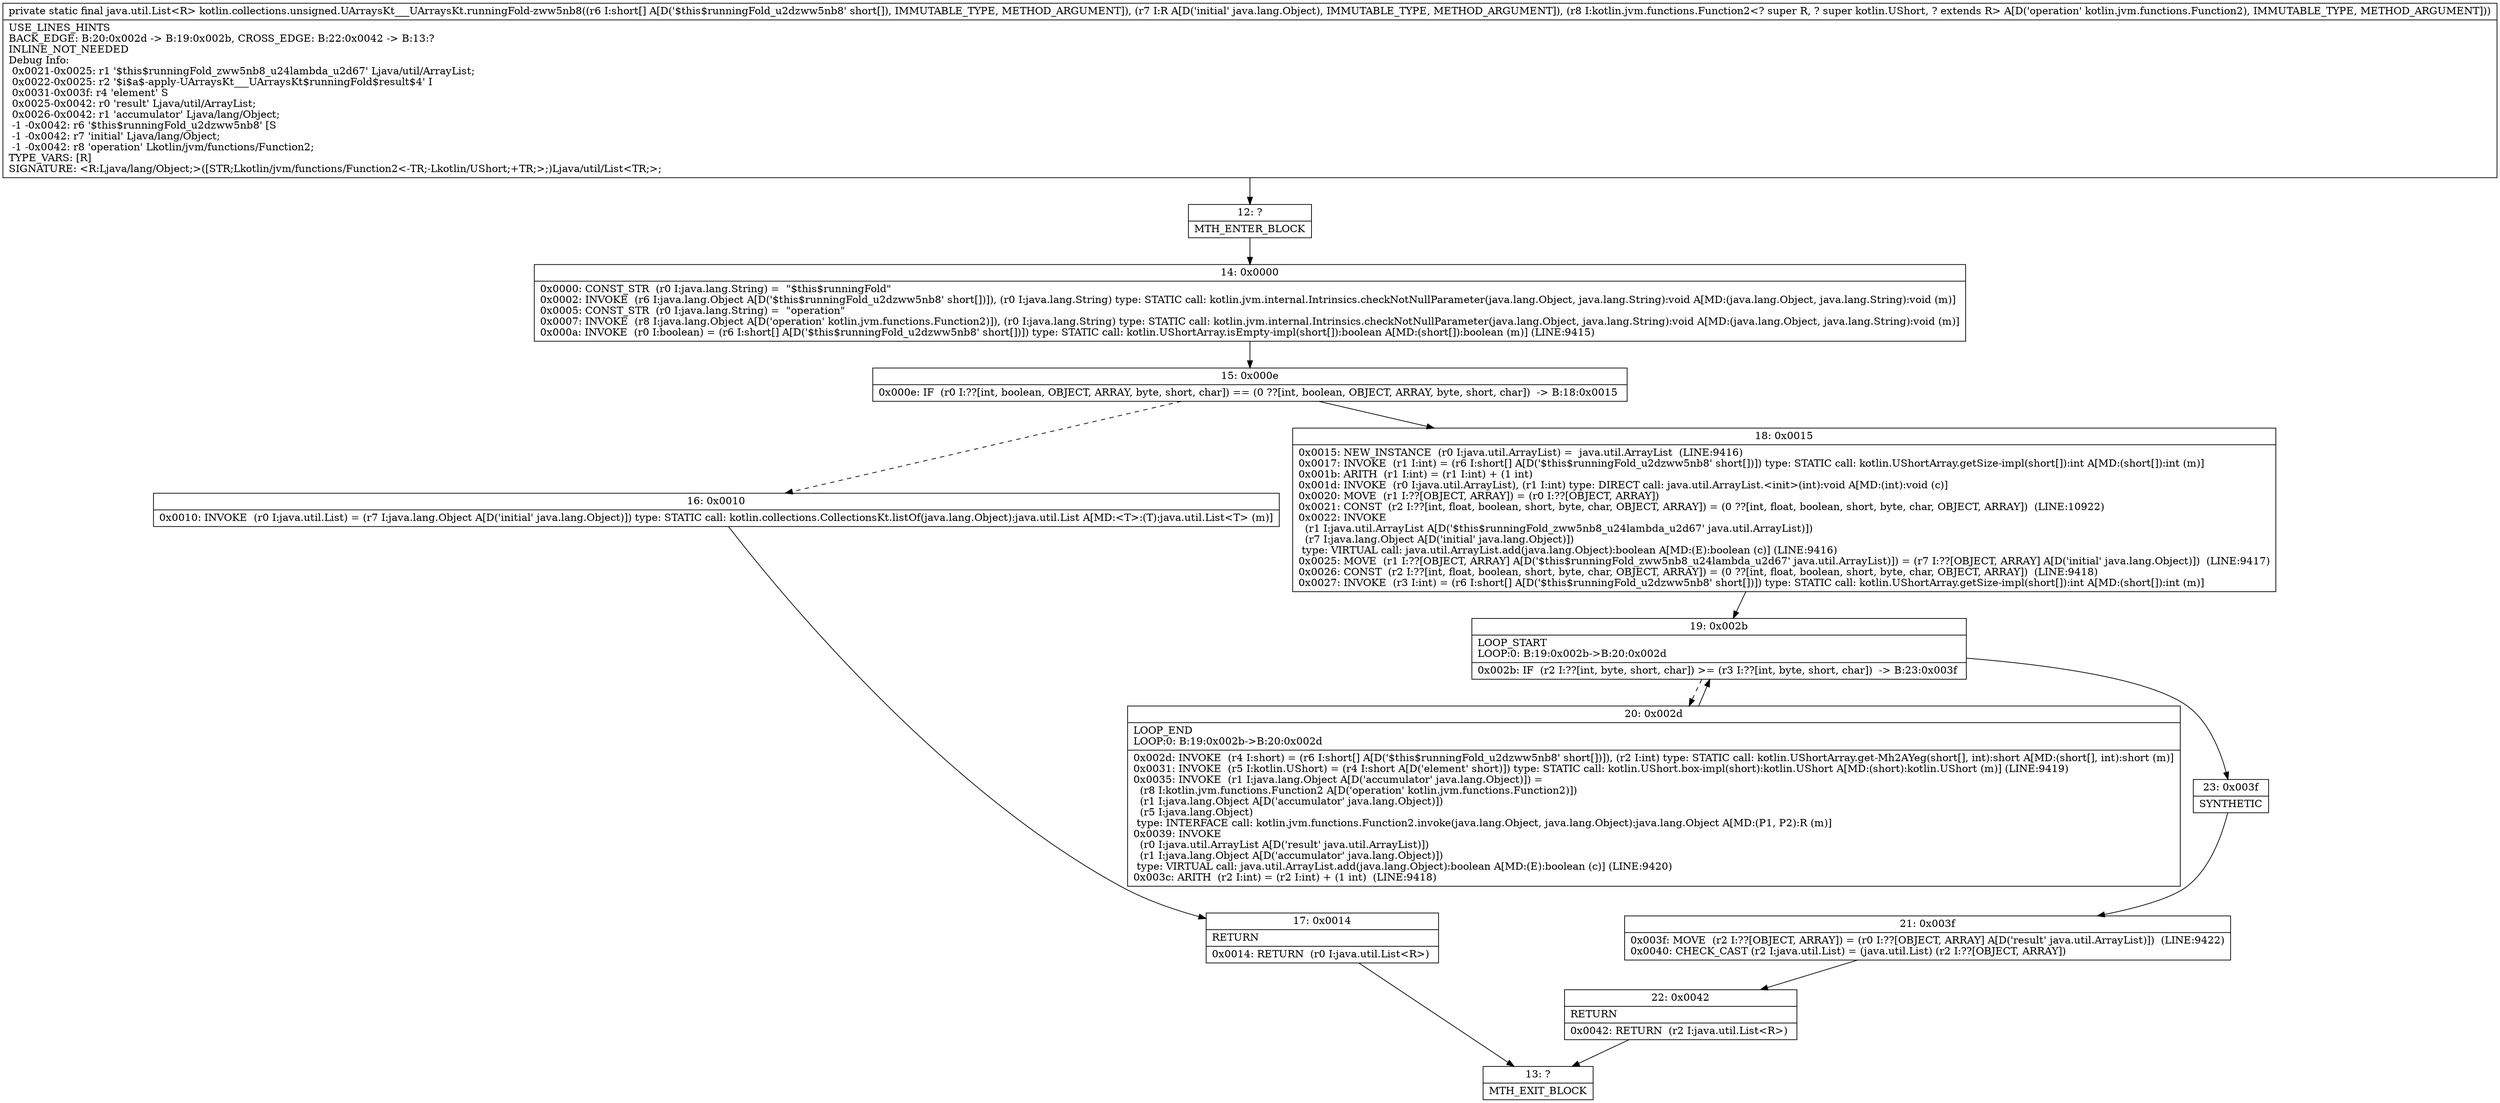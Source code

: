 digraph "CFG forkotlin.collections.unsigned.UArraysKt___UArraysKt.runningFold\-zww5nb8([SLjava\/lang\/Object;Lkotlin\/jvm\/functions\/Function2;)Ljava\/util\/List;" {
Node_12 [shape=record,label="{12\:\ ?|MTH_ENTER_BLOCK\l}"];
Node_14 [shape=record,label="{14\:\ 0x0000|0x0000: CONST_STR  (r0 I:java.lang.String) =  \"$this$runningFold\" \l0x0002: INVOKE  (r6 I:java.lang.Object A[D('$this$runningFold_u2dzww5nb8' short[])]), (r0 I:java.lang.String) type: STATIC call: kotlin.jvm.internal.Intrinsics.checkNotNullParameter(java.lang.Object, java.lang.String):void A[MD:(java.lang.Object, java.lang.String):void (m)]\l0x0005: CONST_STR  (r0 I:java.lang.String) =  \"operation\" \l0x0007: INVOKE  (r8 I:java.lang.Object A[D('operation' kotlin.jvm.functions.Function2)]), (r0 I:java.lang.String) type: STATIC call: kotlin.jvm.internal.Intrinsics.checkNotNullParameter(java.lang.Object, java.lang.String):void A[MD:(java.lang.Object, java.lang.String):void (m)]\l0x000a: INVOKE  (r0 I:boolean) = (r6 I:short[] A[D('$this$runningFold_u2dzww5nb8' short[])]) type: STATIC call: kotlin.UShortArray.isEmpty\-impl(short[]):boolean A[MD:(short[]):boolean (m)] (LINE:9415)\l}"];
Node_15 [shape=record,label="{15\:\ 0x000e|0x000e: IF  (r0 I:??[int, boolean, OBJECT, ARRAY, byte, short, char]) == (0 ??[int, boolean, OBJECT, ARRAY, byte, short, char])  \-\> B:18:0x0015 \l}"];
Node_16 [shape=record,label="{16\:\ 0x0010|0x0010: INVOKE  (r0 I:java.util.List) = (r7 I:java.lang.Object A[D('initial' java.lang.Object)]) type: STATIC call: kotlin.collections.CollectionsKt.listOf(java.lang.Object):java.util.List A[MD:\<T\>:(T):java.util.List\<T\> (m)]\l}"];
Node_17 [shape=record,label="{17\:\ 0x0014|RETURN\l|0x0014: RETURN  (r0 I:java.util.List\<R\>) \l}"];
Node_13 [shape=record,label="{13\:\ ?|MTH_EXIT_BLOCK\l}"];
Node_18 [shape=record,label="{18\:\ 0x0015|0x0015: NEW_INSTANCE  (r0 I:java.util.ArrayList) =  java.util.ArrayList  (LINE:9416)\l0x0017: INVOKE  (r1 I:int) = (r6 I:short[] A[D('$this$runningFold_u2dzww5nb8' short[])]) type: STATIC call: kotlin.UShortArray.getSize\-impl(short[]):int A[MD:(short[]):int (m)]\l0x001b: ARITH  (r1 I:int) = (r1 I:int) + (1 int) \l0x001d: INVOKE  (r0 I:java.util.ArrayList), (r1 I:int) type: DIRECT call: java.util.ArrayList.\<init\>(int):void A[MD:(int):void (c)]\l0x0020: MOVE  (r1 I:??[OBJECT, ARRAY]) = (r0 I:??[OBJECT, ARRAY]) \l0x0021: CONST  (r2 I:??[int, float, boolean, short, byte, char, OBJECT, ARRAY]) = (0 ??[int, float, boolean, short, byte, char, OBJECT, ARRAY])  (LINE:10922)\l0x0022: INVOKE  \l  (r1 I:java.util.ArrayList A[D('$this$runningFold_zww5nb8_u24lambda_u2d67' java.util.ArrayList)])\l  (r7 I:java.lang.Object A[D('initial' java.lang.Object)])\l type: VIRTUAL call: java.util.ArrayList.add(java.lang.Object):boolean A[MD:(E):boolean (c)] (LINE:9416)\l0x0025: MOVE  (r1 I:??[OBJECT, ARRAY] A[D('$this$runningFold_zww5nb8_u24lambda_u2d67' java.util.ArrayList)]) = (r7 I:??[OBJECT, ARRAY] A[D('initial' java.lang.Object)])  (LINE:9417)\l0x0026: CONST  (r2 I:??[int, float, boolean, short, byte, char, OBJECT, ARRAY]) = (0 ??[int, float, boolean, short, byte, char, OBJECT, ARRAY])  (LINE:9418)\l0x0027: INVOKE  (r3 I:int) = (r6 I:short[] A[D('$this$runningFold_u2dzww5nb8' short[])]) type: STATIC call: kotlin.UShortArray.getSize\-impl(short[]):int A[MD:(short[]):int (m)]\l}"];
Node_19 [shape=record,label="{19\:\ 0x002b|LOOP_START\lLOOP:0: B:19:0x002b\-\>B:20:0x002d\l|0x002b: IF  (r2 I:??[int, byte, short, char]) \>= (r3 I:??[int, byte, short, char])  \-\> B:23:0x003f \l}"];
Node_20 [shape=record,label="{20\:\ 0x002d|LOOP_END\lLOOP:0: B:19:0x002b\-\>B:20:0x002d\l|0x002d: INVOKE  (r4 I:short) = (r6 I:short[] A[D('$this$runningFold_u2dzww5nb8' short[])]), (r2 I:int) type: STATIC call: kotlin.UShortArray.get\-Mh2AYeg(short[], int):short A[MD:(short[], int):short (m)]\l0x0031: INVOKE  (r5 I:kotlin.UShort) = (r4 I:short A[D('element' short)]) type: STATIC call: kotlin.UShort.box\-impl(short):kotlin.UShort A[MD:(short):kotlin.UShort (m)] (LINE:9419)\l0x0035: INVOKE  (r1 I:java.lang.Object A[D('accumulator' java.lang.Object)]) = \l  (r8 I:kotlin.jvm.functions.Function2 A[D('operation' kotlin.jvm.functions.Function2)])\l  (r1 I:java.lang.Object A[D('accumulator' java.lang.Object)])\l  (r5 I:java.lang.Object)\l type: INTERFACE call: kotlin.jvm.functions.Function2.invoke(java.lang.Object, java.lang.Object):java.lang.Object A[MD:(P1, P2):R (m)]\l0x0039: INVOKE  \l  (r0 I:java.util.ArrayList A[D('result' java.util.ArrayList)])\l  (r1 I:java.lang.Object A[D('accumulator' java.lang.Object)])\l type: VIRTUAL call: java.util.ArrayList.add(java.lang.Object):boolean A[MD:(E):boolean (c)] (LINE:9420)\l0x003c: ARITH  (r2 I:int) = (r2 I:int) + (1 int)  (LINE:9418)\l}"];
Node_23 [shape=record,label="{23\:\ 0x003f|SYNTHETIC\l}"];
Node_21 [shape=record,label="{21\:\ 0x003f|0x003f: MOVE  (r2 I:??[OBJECT, ARRAY]) = (r0 I:??[OBJECT, ARRAY] A[D('result' java.util.ArrayList)])  (LINE:9422)\l0x0040: CHECK_CAST (r2 I:java.util.List) = (java.util.List) (r2 I:??[OBJECT, ARRAY]) \l}"];
Node_22 [shape=record,label="{22\:\ 0x0042|RETURN\l|0x0042: RETURN  (r2 I:java.util.List\<R\>) \l}"];
MethodNode[shape=record,label="{private static final java.util.List\<R\> kotlin.collections.unsigned.UArraysKt___UArraysKt.runningFold\-zww5nb8((r6 I:short[] A[D('$this$runningFold_u2dzww5nb8' short[]), IMMUTABLE_TYPE, METHOD_ARGUMENT]), (r7 I:R A[D('initial' java.lang.Object), IMMUTABLE_TYPE, METHOD_ARGUMENT]), (r8 I:kotlin.jvm.functions.Function2\<? super R, ? super kotlin.UShort, ? extends R\> A[D('operation' kotlin.jvm.functions.Function2), IMMUTABLE_TYPE, METHOD_ARGUMENT]))  | USE_LINES_HINTS\lBACK_EDGE: B:20:0x002d \-\> B:19:0x002b, CROSS_EDGE: B:22:0x0042 \-\> B:13:?\lINLINE_NOT_NEEDED\lDebug Info:\l  0x0021\-0x0025: r1 '$this$runningFold_zww5nb8_u24lambda_u2d67' Ljava\/util\/ArrayList;\l  0x0022\-0x0025: r2 '$i$a$\-apply\-UArraysKt___UArraysKt$runningFold$result$4' I\l  0x0031\-0x003f: r4 'element' S\l  0x0025\-0x0042: r0 'result' Ljava\/util\/ArrayList;\l  0x0026\-0x0042: r1 'accumulator' Ljava\/lang\/Object;\l  \-1 \-0x0042: r6 '$this$runningFold_u2dzww5nb8' [S\l  \-1 \-0x0042: r7 'initial' Ljava\/lang\/Object;\l  \-1 \-0x0042: r8 'operation' Lkotlin\/jvm\/functions\/Function2;\lTYPE_VARS: [R]\lSIGNATURE: \<R:Ljava\/lang\/Object;\>([STR;Lkotlin\/jvm\/functions\/Function2\<\-TR;\-Lkotlin\/UShort;+TR;\>;)Ljava\/util\/List\<TR;\>;\l}"];
MethodNode -> Node_12;Node_12 -> Node_14;
Node_14 -> Node_15;
Node_15 -> Node_16[style=dashed];
Node_15 -> Node_18;
Node_16 -> Node_17;
Node_17 -> Node_13;
Node_18 -> Node_19;
Node_19 -> Node_20[style=dashed];
Node_19 -> Node_23;
Node_20 -> Node_19;
Node_23 -> Node_21;
Node_21 -> Node_22;
Node_22 -> Node_13;
}

